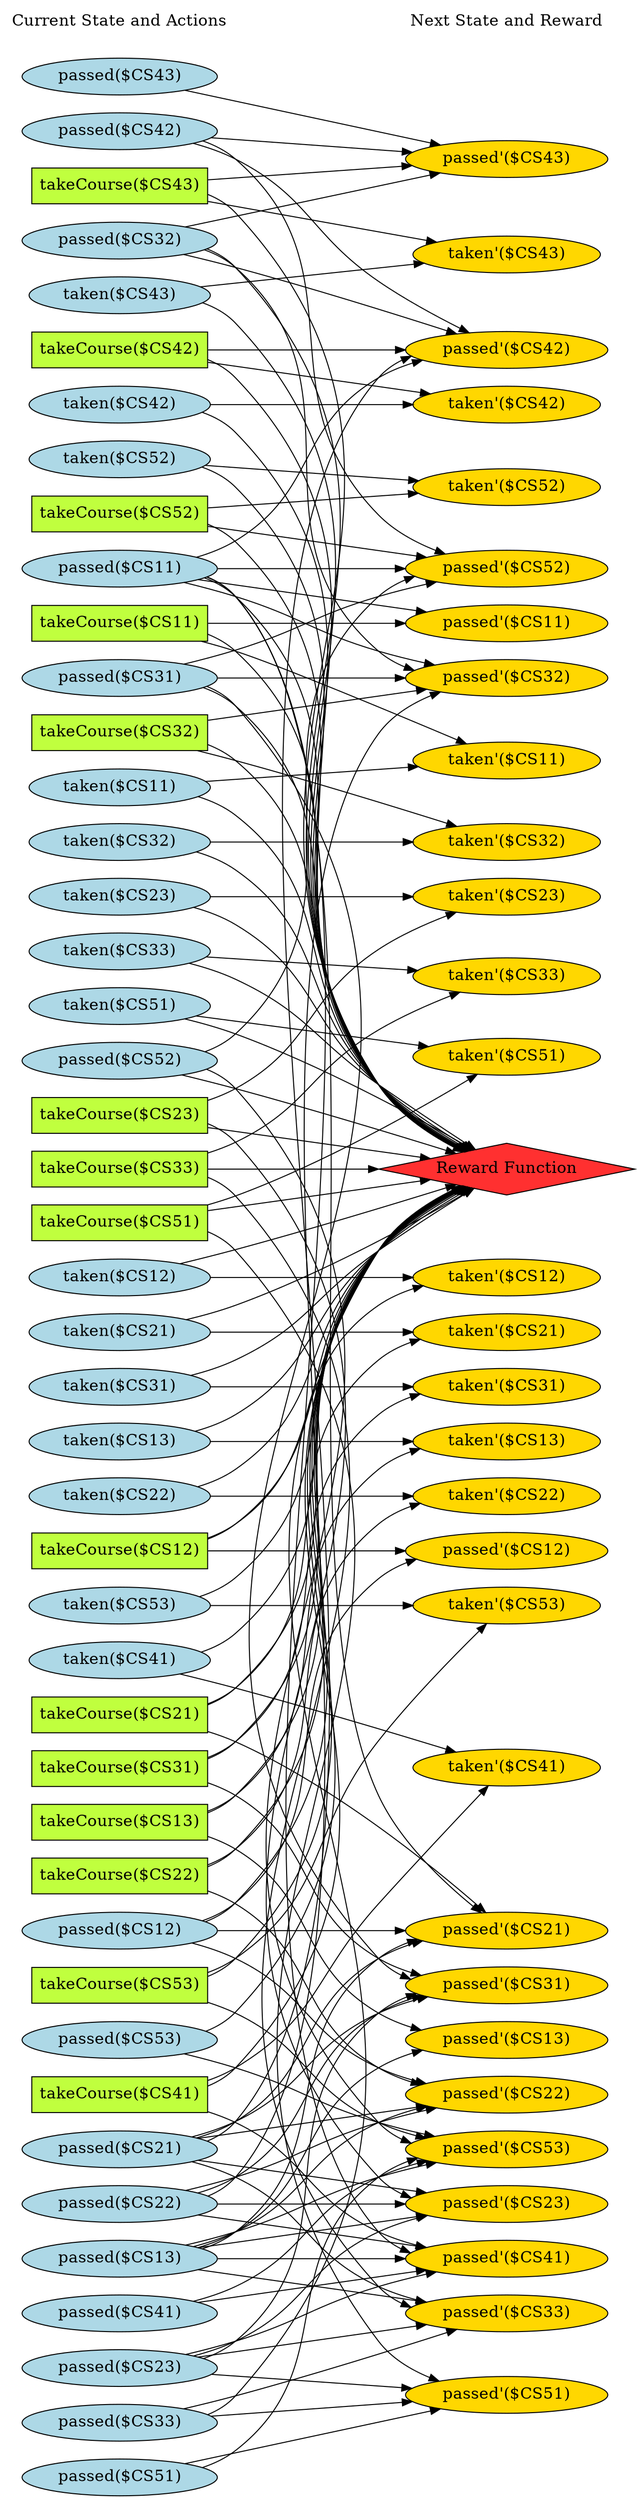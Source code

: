 digraph G {
	graph [bb="0,0,579,2485.4",
		fontname=Helvetica,
		fontsize=16,
		rankdir=LR,
		ranksep=2.00,
		ratio=auto,
		size=600
	];
	node [fontsize=16,
		label="\N"
	];
	{
		graph [rank=same];
		"taken($CS42)"		 [color=black,
			fillcolor=lightblue,
			height=0.51069,
			pos="90.5,2087.4",
			shape=ellipse,
			style=filled,
			width=2.082];
		"takeCourse($CS23)"		 [color=black,
			fillcolor=olivedrab1,
			height=0.5,
			pos="90.5,1379.4",
			shape=box,
			style=filled,
			width=1.9861];
		"takeCourse($CS11)"		 [color=black,
			fillcolor=olivedrab1,
			height=0.5,
			pos="90.5,1870.4",
			shape=box,
			style=filled,
			width=1.9861];
		"takeCourse($CS51)"		 [color=black,
			fillcolor=olivedrab1,
			height=0.5,
			pos="90.5,1271.4",
			shape=box,
			style=filled,
			width=1.9861];
		"takeCourse($CS43)"		 [color=black,
			fillcolor=olivedrab1,
			height=0.5,
			pos="90.5,2304.4",
			shape=box,
			style=filled,
			width=1.9861];
		"taken($CS22)"		 [color=black,
			fillcolor=lightblue,
			height=0.51069,
			pos="90.5,997.38",
			shape=ellipse,
			style=filled,
			width=2.082];
		"takeCourse($CS31)"		 [color=black,
			fillcolor=olivedrab1,
			height=0.5,
			pos="90.5,726.38",
			shape=box,
			style=filled,
			width=1.9861];
		"passed($CS22)"		 [color=black,
			fillcolor=lightblue,
			height=0.51069,
			pos="90.5,293.38",
			shape=ellipse,
			style=filled,
			width=2.2195];
		"passed($CS42)"		 [color=black,
			fillcolor=lightblue,
			height=0.51069,
			pos="90.5,2358.4",
			shape=ellipse,
			style=filled,
			width=2.2195];
		"taken($CS31)"		 [color=black,
			fillcolor=lightblue,
			height=0.51069,
			pos="90.5,1107.4",
			shape=ellipse,
			style=filled,
			width=2.082];
		"passed($CS51)"		 [color=black,
			fillcolor=lightblue,
			height=0.51069,
			pos="90.5,18.385",
			shape=ellipse,
			style=filled,
			width=2.2195];
		"taken($CS51)"		 [color=black,
			fillcolor=lightblue,
			height=0.51069,
			pos="90.5,1488.4",
			shape=ellipse,
			style=filled,
			width=2.082];
		"takeCourse($CS12)"		 [color=black,
			fillcolor=olivedrab1,
			height=0.5,
			pos="90.5,943.38",
			shape=box,
			style=filled,
			width=1.9861];
		"takeCourse($CS52)"		 [color=black,
			fillcolor=olivedrab1,
			height=0.5,
			pos="90.5,1978.4",
			shape=box,
			style=filled,
			width=1.9861];
		"taken($CS23)"		 [color=black,
			fillcolor=lightblue,
			height=0.51069,
			pos="90.5,1598.4",
			shape=ellipse,
			style=filled,
			width=2.082];
		"takeCourse($CS32)"		 [color=black,
			fillcolor=olivedrab1,
			height=0.5,
			pos="90.5,1762.4",
			shape=box,
			style=filled,
			width=1.9861];
		"taken($CS11)"		 [color=black,
			fillcolor=lightblue,
			height=0.51069,
			pos="90.5,1708.4",
			shape=ellipse,
			style=filled,
			width=2.082];
		"taken($CS43)"		 [color=black,
			fillcolor=lightblue,
			height=0.51069,
			pos="90.5,2195.4",
			shape=ellipse,
			style=filled,
			width=2.082];
		"passed($CS23)"		 [color=black,
			fillcolor=lightblue,
			height=0.51069,
			pos="90.5,128.38",
			shape=ellipse,
			style=filled,
			width=2.2195];
		"passed($CS11)"		 [color=black,
			fillcolor=lightblue,
			height=0.51069,
			pos="90.5,1924.4",
			shape=ellipse,
			style=filled,
			width=2.2195];
		"passed($CS43)"		 [color=black,
			fillcolor=lightblue,
			height=0.51069,
			pos="90.5,2413.4",
			shape=ellipse,
			style=filled,
			width=2.2195];
		"passed($CS31)"		 [color=black,
			fillcolor=lightblue,
			height=0.51069,
			pos="90.5,1816.4",
			shape=ellipse,
			style=filled,
			width=2.2195];
		"passed($CS52)"		 [color=black,
			fillcolor=lightblue,
			height=0.51069,
			pos="90.5,1433.4",
			shape=ellipse,
			style=filled,
			width=2.2195];
		"taken($CS52)"		 [color=black,
			fillcolor=lightblue,
			height=0.51069,
			pos="90.5,2032.4",
			shape=ellipse,
			style=filled,
			width=2.082];
		"takeCourse($CS33)"		 [color=black,
			fillcolor=olivedrab1,
			height=0.5,
			pos="90.5,1325.4",
			shape=box,
			style=filled,
			width=1.9861];
		"takeCourse($CS13)"		 [color=black,
			fillcolor=olivedrab1,
			height=0.5,
			pos="90.5,672.38",
			shape=box,
			style=filled,
			width=1.9861];
		"Current State and Actions"		 [color=black,
			fillcolor=white,
			height=0.5,
			pos="90.5,2467.4",
			shape=plaintext,
			style=bold,
			width=2.5139];
		"takeCourse($CS41)"		 [color=black,
			fillcolor=olivedrab1,
			height=0.5,
			pos="90.5,402.38",
			shape=box,
			style=filled,
			width=1.9861];
		"taken($CS12)"		 [color=black,
			fillcolor=lightblue,
			height=0.51069,
			pos="90.5,1217.4",
			shape=ellipse,
			style=filled,
			width=2.082];
		"takeCourse($CS21)"		 [color=black,
			fillcolor=olivedrab1,
			height=0.5,
			pos="90.5,780.38",
			shape=box,
			style=filled,
			width=1.9861];
		"takeCourse($CS53)"		 [color=black,
			fillcolor=olivedrab1,
			height=0.5,
			pos="90.5,510.38",
			shape=box,
			style=filled,
			width=1.9861];
		"taken($CS32)"		 [color=black,
			fillcolor=lightblue,
			height=0.51069,
			pos="90.5,1653.4",
			shape=ellipse,
			style=filled,
			width=2.082];
		"passed($CS12)"		 [color=black,
			fillcolor=lightblue,
			height=0.51069,
			pos="90.5,564.38",
			shape=ellipse,
			style=filled,
			width=2.2195];
		"passed($CS32)"		 [color=black,
			fillcolor=lightblue,
			height=0.51069,
			pos="90.5,2250.4",
			shape=ellipse,
			style=filled,
			width=2.2195];
		"taken($CS53)"		 [color=black,
			fillcolor=lightblue,
			height=0.51069,
			pos="90.5,889.38",
			shape=ellipse,
			style=filled,
			width=2.082];
		"passed($CS41)"		 [color=black,
			fillcolor=lightblue,
			height=0.51069,
			pos="90.5,183.38",
			shape=ellipse,
			style=filled,
			width=2.2195];
		"taken($CS41)"		 [color=black,
			fillcolor=lightblue,
			height=0.51069,
			pos="90.5,834.38",
			shape=ellipse,
			style=filled,
			width=2.082];
		"takeCourse($CS22)"		 [color=black,
			fillcolor=olivedrab1,
			height=0.5,
			pos="90.5,618.38",
			shape=box,
			style=filled,
			width=1.9861];
		"taken($CS13)"		 [color=black,
			fillcolor=lightblue,
			height=0.51069,
			pos="90.5,1052.4",
			shape=ellipse,
			style=filled,
			width=2.082];
		"taken($CS33)"		 [color=black,
			fillcolor=lightblue,
			height=0.51069,
			pos="90.5,1543.4",
			shape=ellipse,
			style=filled,
			width=2.082];
		"takeCourse($CS42)"		 [color=black,
			fillcolor=olivedrab1,
			height=0.5,
			pos="90.5,2141.4",
			shape=box,
			style=filled,
			width=1.9861];
		"taken($CS21)"		 [color=black,
			fillcolor=lightblue,
			height=0.51069,
			pos="90.5,1162.4",
			shape=ellipse,
			style=filled,
			width=2.082];
		"passed($CS13)"		 [color=black,
			fillcolor=lightblue,
			height=0.51069,
			pos="90.5,238.38",
			shape=ellipse,
			style=filled,
			width=2.2195];
		"passed($CS33)"		 [color=black,
			fillcolor=lightblue,
			height=0.51069,
			pos="90.5,73.385",
			shape=ellipse,
			style=filled,
			width=2.2195];
		"passed($CS21)"		 [color=black,
			fillcolor=lightblue,
			height=0.51069,
			pos="90.5,348.38",
			shape=ellipse,
			style=filled,
			width=2.2195];
		"passed($CS53)"		 [color=black,
			fillcolor=lightblue,
			height=0.51069,
			pos="90.5,456.38",
			shape=ellipse,
			style=filled,
			width=2.2195];
	}
	{
		graph [rank=same];
		"taken'($CS42)"		 [color=black,
			fillcolor=gold1,
			height=0.51069,
			pos="452,2087.4",
			shape=ellipse,
			style=filled,
			width=2.141];
		"taken'($CS22)"		 [color=black,
			fillcolor=gold1,
			height=0.51069,
			pos="452,801.38",
			shape=ellipse,
			style=filled,
			width=2.141];
		"passed'($CS42)"		 [color=black,
			fillcolor=gold1,
			height=0.51069,
			pos="452,2142.4",
			shape=ellipse,
			style=filled,
			width=2.2785];
		"taken'($CS41)"		 [color=black,
			fillcolor=gold1,
			height=0.51069,
			pos="452,624.38",
			shape=ellipse,
			style=filled,
			width=2.141];
		"Next State and Reward"		 [color=black,
			fillcolor=white,
			height=0.5,
			pos="452,2467.4",
			shape=plaintext,
			style=bold,
			width=2.25];
		"Reward Function"		 [color=black,
			fillcolor=firebrick1,
			height=0.72222,
			pos="452,1325.4",
			shape=diamond,
			style=filled,
			width=3.5278];
		"passed'($CS22)"		 [color=black,
			fillcolor=gold1,
			height=0.51069,
			pos="452,403.38",
			shape=ellipse,
			style=filled,
			width=2.2785];
		"taken'($CS13)"		 [color=black,
			fillcolor=gold1,
			height=0.51069,
			pos="452,869.38",
			shape=ellipse,
			style=filled,
			width=2.141];
		"taken'($CS21)"		 [color=black,
			fillcolor=gold1,
			height=0.51069,
			pos="452,1057.4",
			shape=ellipse,
			style=filled,
			width=2.141];
		"taken'($CS53)"		 [color=black,
			fillcolor=gold1,
			height=0.51069,
			pos="452,681.38",
			shape=ellipse,
			style=filled,
			width=2.141];
		"taken'($CS33)"		 [color=black,
			fillcolor=gold1,
			height=0.51069,
			pos="452,1480.4",
			shape=ellipse,
			style=filled,
			width=2.141];
		"passed'($CS53)"		 [color=black,
			fillcolor=gold1,
			height=0.51069,
			pos="452,348.38",
			shape=ellipse,
			style=filled,
			width=2.2785];
		"passed'($CS41)"		 [color=black,
			fillcolor=gold1,
			height=0.51069,
			pos="452,238.38",
			shape=ellipse,
			style=filled,
			width=2.2785];
		"taken'($CS52)"		 [color=black,
			fillcolor=gold1,
			height=0.51069,
			pos="452,2006.4",
			shape=ellipse,
			style=filled,
			width=2.141];
		"passed'($CS13)"		 [color=black,
			fillcolor=gold1,
			height=0.51069,
			pos="452,458.38",
			shape=ellipse,
			style=filled,
			width=2.2785];
		"passed'($CS33)"		 [color=black,
			fillcolor=gold1,
			height=0.51069,
			pos="452,183.38",
			shape=ellipse,
			style=filled,
			width=2.2785];
		"passed'($CS21)"		 [color=black,
			fillcolor=gold1,
			height=0.51069,
			pos="452,568.38",
			shape=ellipse,
			style=filled,
			width=2.2785];
		"taken'($CS32)"		 [color=black,
			fillcolor=gold1,
			height=0.51069,
			pos="452,1667.4",
			shape=ellipse,
			style=filled,
			width=2.141];
		"taken'($CS12)"		 [color=black,
			fillcolor=gold1,
			height=0.51069,
			pos="452,1216.4",
			shape=ellipse,
			style=filled,
			width=2.141];
		"passed'($CS52)"		 [color=black,
			fillcolor=gold1,
			height=0.51069,
			pos="452,1926.4",
			shape=ellipse,
			style=filled,
			width=2.2785];
		"taken'($CS51)"		 [color=black,
			fillcolor=gold1,
			height=0.51069,
			pos="452,1400.4",
			shape=ellipse,
			style=filled,
			width=2.141];
		"passed'($CS12)"		 [color=black,
			fillcolor=gold1,
			height=0.51069,
			pos="452,739.38",
			shape=ellipse,
			style=filled,
			width=2.2785];
		"passed'($CS32)"		 [color=black,
			fillcolor=gold1,
			height=0.51069,
			pos="452,1816.4",
			shape=ellipse,
			style=filled,
			width=2.2785];
		"taken'($CS43)"		 [color=black,
			fillcolor=gold1,
			height=0.51069,
			pos="452,2250.4",
			shape=ellipse,
			style=filled,
			width=2.141];
		"taken'($CS31)"		 [color=black,
			fillcolor=gold1,
			height=0.51069,
			pos="452,950.38",
			shape=ellipse,
			style=filled,
			width=2.141];
		"taken'($CS23)"		 [color=black,
			fillcolor=gold1,
			height=0.51069,
			pos="452,1585.4",
			shape=ellipse,
			style=filled,
			width=2.141];
		"taken'($CS11)"		 [color=black,
			fillcolor=gold1,
			height=0.51069,
			pos="452,1735.4",
			shape=ellipse,
			style=filled,
			width=2.141];
		"passed'($CS31)"		 [color=black,
			fillcolor=gold1,
			height=0.51069,
			pos="452,513.38",
			shape=ellipse,
			style=filled,
			width=2.2785];
		"passed'($CS51)"		 [color=black,
			fillcolor=gold1,
			height=0.51069,
			pos="452,100.38",
			shape=ellipse,
			style=filled,
			width=2.2785];
		"passed'($CS23)"		 [color=black,
			fillcolor=gold1,
			height=0.51069,
			pos="452,293.38",
			shape=ellipse,
			style=filled,
			width=2.2785];
		"passed'($CS11)"		 [color=black,
			fillcolor=gold1,
			height=0.51069,
			pos="452,1871.4",
			shape=ellipse,
			style=filled,
			width=2.2785];
		"passed'($CS43)"		 [color=black,
			fillcolor=gold1,
			height=0.51069,
			pos="452,2332.4",
			shape=ellipse,
			style=filled,
			width=2.2785];
	}
	"taken($CS42)" -> "taken'($CS42)"	 [color=black,
		pos="e,374.88,2087.4 165.55,2087.4 223.36,2087.4 303.78,2087.4 364.54,2087.4",
		style=solid];
	"taken($CS42)" -> "Reward Function"	 [pos="e,383.94,1337.5 153.83,2077.3 164.04,2073.2 173.67,2067.5 181,2059.4 390.43,1828.8 122.67,1610.3 325,1373.4 337.82,1358.4 355.86,\
1348.1 374.29,1340.9"];
	"takeCourse($CS23)" -> "Reward Function"	 [pos="e,378.1,1336.3 162.1,1368.8 221.18,1359.9 305.57,1347.2 367.9,1337.9"];
	"takeCourse($CS23)" -> "taken'($CS23)"	 [color=black,
		pos="e,422.43,1568.3 159.81,1397.5 167.09,1400.2 174.29,1403.1 181,1406.4 251.31,1440.6 259.74,1464.3 325,1507.4 354.36,1526.7 388.3,\
1547.7 413.55,1563",
		style=solid];
	"takeCourse($CS23)" -> "passed'($CS23)"	 [color=black,
		pos="e,370.81,296.38 162.27,1366.8 169.35,1363.1 175.83,1358.4 181,1352.4 481.98,1001 11.17,661.35 325,321.38 334.66,310.92 347.3,303.92 \
360.83,299.32",
		style=solid];
	"takeCourse($CS11)" -> "Reward Function"	 [pos="e,385.8,1338 162.25,1856.5 169.16,1853.1 175.59,1848.8 181,1843.4 335.82,1689.2 175.75,1532.9 325,1373.4 338.75,1358.7 357.47,1348.4 \
376.28,1341.3"];
	"takeCourse($CS11)" -> "taken'($CS11)"	 [color=black,
		pos="e,413.83,1751.5 153.84,1852.3 162.99,1849.5 172.27,1846.4 181,1843.4 260.56,1815.5 351.2,1778.1 404.62,1755.4",
		style=solid];
	"takeCourse($CS11)" -> "passed'($CS11)"	 [color=black,
		pos="e,369.89,1871.2 162.1,1870.6 218.66,1870.7 298.42,1871 359.82,1871.1",
		style=solid];
	"takeCourse($CS51)" -> "Reward Function"	 [pos="e,378.1,1314.4 162.1,1282 221.18,1290.9 305.57,1303.5 367.9,1312.9"];
	"takeCourse($CS51)" -> "taken'($CS51)"	 [color=black,
		pos="e,402.45,1386.2 154.87,1289.5 163.7,1292.3 172.61,1295.3 181,1298.4 246.46,1322.3 259.71,1336 325,1360.4 346.91,1368.6 371.34,1376.6 \
392.81,1383.2",
		style=solid];
	"takeCourse($CS51)" -> "passed'($CS51)"	 [color=black,
		pos="e,392.14,113.01 162.31,1258.9 169.39,1255.2 175.85,1250.4 181,1244.4 496.98,872.8 32.891,547.02 325,156.38 339.11,137.51 361,124.88 \
382.6,116.47",
		style=solid];
	"takeCourse($CS43)" -> "Reward Function"	 [pos="e,382.79,1337.3 162.16,2291.7 169.26,2288.1 175.77,2283.4 181,2277.4 448.62,1971 68.424,1689.1 325,1373.4 337.32,1358.2 355,1347.8 \
373.23,1340.7"];
	"takeCourse($CS43)" -> "taken'($CS43)"	 [color=black,
		pos="e,386.3,2260.1 162.1,2293.8 223.79,2284.5 313.09,2271.1 376.04,2261.6",
		style=solid];
	"takeCourse($CS43)" -> "passed'($CS43)"	 [color=black,
		pos="e,374.35,2326.4 162.1,2309.9 220.01,2314.4 302.26,2320.8 364.2,2325.6",
		style=solid];
	"taken($CS22)" -> "taken'($CS22)"	 [color=black,
		pos="e,395.59,814.08 146.05,985.04 157.97,981.23 170.23,976.4 181,970.38 255.74,928.6 250.72,884.98 325,842.38 343.69,831.67 365.58,823.3 \
385.81,817.01",
		style=solid];
	"taken($CS22)" -> "Reward Function"	 [pos="e,414.5,1306.9 149.23,1009.1 160.46,1013 171.63,1018.3 181,1025.4 273.78,1095.2 242.61,1161.6 325,1243.4 348.69,1266.9 380.16,1287.4 \
405.73,1302"];
	"takeCourse($CS31)" -> "Reward Function"	 [pos="e,409.67,1307.9 162.31,740.16 169.21,743.64 175.63,747.97 181,753.38 340.93,914.46 189.47,1061.3 325,1243.4 344.38,1269.4 374.65,\
1289.5 400.67,1303.3"];
	"takeCourse($CS31)" -> "taken'($CS31)"	 [color=black,
		pos="e,405.46,935.61 162.29,744.13 168.8,746.82 175.14,749.9 181,753.38 258.48,799.56 250.22,845.95 325,896.38 346.67,911 372.93,923.01 \
395.86,931.97",
		style=solid];
	"takeCourse($CS31)" -> "passed'($CS31)"	 [color=black,
		pos="e,378.52,521.61 162.01,709.14 168.65,706.34 175.1,703.11 181,699.38 261.38,648.73 242.79,589.02 325,541.38 338.28,533.69 353.47,\
528.11 368.61,524.06",
		style=solid];
	"passed($CS22)" -> "passed'($CS22)"	 [color=black,
		pos="e,389.35,391.49 139.97,308.01 153.31,312.18 167.76,316.83 181,321.38 245.64,343.6 259.48,355.92 325,375.38 342.49,380.58 361.6,385.3 \
379.53,389.33",
		style=solid];
	"passed($CS22)" -> "passed'($CS41)"	 [color=black,
		pos="e,383.65,248.69 157.44,283.3 218.43,273.97 309.13,260.09 373.55,250.23",
		style=solid];
	"passed($CS22)" -> "passed'($CS32)"	 [color=black,
		pos="e,389.9,1804.3 156.81,303.77 166.09,307.88 174.62,313.56 181,321.38 587.51,820.4 -55.624,1243.4 325,1762.4 338.43,1780.7 359.34,\
1792.9 380.3,1800.9",
		style=solid];
	"passed($CS22)" -> "passed'($CS31)"	 [color=black,
		pos="e,378.07,505.29 148.51,306.08 159.8,309.98 171.17,314.99 181,321.38 262.31,374.28 241.53,435.98 325,485.38 338.13,493.16 353.19,\
498.77 368.22,502.84",
		style=solid];
	"passed($CS22)" -> "passed'($CS23)"	 [color=black,
		pos="e,369.68,293.38 170.84,293.38 226.53,293.38 301.15,293.38 359.38,293.38",
		style=solid];
	"passed($CS42)" -> "passed'($CS42)"	 [color=black,
		pos="e,422.84,2159.7 146.64,2345.1 158.28,2341.3 170.28,2336.8 181,2331.4 252.39,2295.3 259.31,2269 325,2223.4 354.51,2202.9 388.88,2180.9 \
414.26,2165",
		style=solid];
	"passed($CS42)" -> "passed'($CS52)"	 [color=black,
		pos="e,394.64,1939.7 154.51,2347.2 164.17,2343.4 173.43,2338.3 181,2331.4 306.08,2217.7 206.07,2099.5 325,1979.4 341.36,1962.9 363.66,\
1951.2 384.95,1943.1",
		style=solid];
	"passed($CS42)" -> "passed'($CS43)"	 [color=black,
		pos="e,373.57,2338 166.86,2352.9 224.18,2348.8 303.17,2343.1 363.32,2338.7",
		style=solid];
	"taken($CS31)" -> "Reward Function"	 [pos="e,419.81,1305.9 143.8,1120.5 156.32,1124.5 169.41,1129.4 181,1135.4 252.2,1171.9 259.44,1197.5 325,1243.4 353.41,1263.3 386.27,1284.6 \
411.3,1300.5"];
	"taken($CS31)" -> "taken'($CS31)"	 [color=black,
		pos="e,419.65,967.17 140.25,1093.5 153.59,1089.3 167.97,1084.5 181,1079.4 264.7,1046.5 358.66,999.1 410.73,971.86",
		style=solid];
	"passed($CS51)" -> "passed'($CS53)"	 [color=black,
		pos="e,374.42,342.32 152.12,30.212 162.5,34.152 172.62,39.399 181,46.385 286.66,134.49 215.71,236.82 325,320.38 336.57,329.23 350.39,\
335.39 364.57,339.66",
		style=solid];
	"passed($CS51)" -> "passed'($CS51)"	 [color=black,
		pos="e,393.87,87.354 148.07,31.287 212.05,45.882 316.16,69.628 384.12,85.129",
		style=solid];
	"taken($CS51)" -> "Reward Function"	 [pos="e,402.88,1341.4 142,1474.9 154.94,1470.8 168.68,1465.9 181,1460.4 249.17,1429.7 257.79,1406.2 325,1373.4 346.81,1362.7 371.62,1352.9 \
393.42,1344.8"];
	"taken($CS51)" -> "taken'($CS51)"	 [color=black,
		pos="e,397.61,1413.5 144.16,1475.5 208.85,1459.7 318.5,1432.8 387.71,1415.9",
		style=solid];
	"takeCourse($CS12)" -> "Reward Function"	 [pos="e,412.87,1307.2 162.19,958.71 168.94,961.89 175.36,965.74 181,970.38 286.87,1057.6 232.54,1142 325,1243.4 347.27,1267.8 378.32,1288.1 \
404.02,1302.4"];
	"takeCourse($CS12)" -> "taken'($CS12)"	 [color=black,
		pos="e,433.23,1198.2 162.13,961.39 168.68,964.04 175.07,967.02 181,970.38 236.18,1001.7 370.05,1134.3 425.89,1190.8",
		style=solid];
	"takeCourse($CS12)" -> "passed'($CS12)"	 [color=black,
		pos="e,386.65,750.6 162.28,925.62 168.79,922.93 175.14,919.86 181,916.38 258.29,870.5 247.21,819.41 325,774.38 340.83,765.22 359.18,758.36 \
376.89,753.26",
		style=solid];
	"takeCourse($CS52)" -> "Reward Function"	 [pos="e,384.63,1337.7 162.1,1965 169.12,1961.5 175.63,1957 181,1951.4 363.57,1759.7 149.34,1571.5 325,1373.4 338.22,1358.5 356.58,1348.2 \
375.2,1341.1"];
	"takeCourse($CS52)" -> "taken'($CS52)"	 [color=black,
		pos="e,378.41,2000.7 162.1,1983.9 221.27,1988.5 305.85,1995.1 368.21,1999.9",
		style=solid];
	"takeCourse($CS52)" -> "passed'($CS52)"	 [color=black,
		pos="e,382.7,1936.3 162.1,1968.2 222.63,1959.4 309.74,1946.8 372.46,1937.7",
		style=solid];
	"taken($CS23)" -> "Reward Function"	 [pos="e,393.82,1339.5 148.5,1586.5 159.91,1582.6 171.34,1577.3 181,1570.4 269.18,1507.2 238.78,1439.2 325,1373.4 342.43,1360.1 363.97,\
1350.1 384.29,1342.8"];
	"taken($CS23)" -> "taken'($CS23)"	 [color=black,
		pos="e,375.75,1588.1 164.68,1595.7 222.93,1593.6 304.54,1590.7 365.73,1588.5",
		style=solid];
	"takeCourse($CS32)" -> "Reward Function"	 [pos="e,387.86,1338.3 162.27,1747.9 169.09,1744.5 175.5,1740.4 181,1735.4 308.56,1618.3 201.67,1494.9 325,1373.4 339.62,1359 359.01,1348.8 \
378.18,1341.7"];
	"takeCourse($CS32)" -> "taken'($CS32)"	 [color=black,
		pos="e,399.65,1681 159.97,1744.3 226.29,1726.8 325.95,1700.4 389.73,1683.6",
		style=solid];
	"takeCourse($CS32)" -> "passed'($CS32)"	 [color=black,
		pos="e,383.3,1806.2 162.1,1773 222.82,1782.1 310.3,1795.2 373.06,1804.7",
		style=solid];
	"taken($CS11)" -> "Reward Function"	 [pos="e,389.04,1338.6 150.99,1697.4 161.83,1693.4 172.41,1687.9 181,1680.4 294.53,1581.3 214.53,1475.9 325,1373.4 340.26,1359.2 360.13,\
1349.1 379.56,1341.9"];
	"taken($CS11)" -> "taken'($CS11)"	 [color=black,
		pos="e,378.27,1729.9 162.53,1713.7 221.65,1718.2 305.9,1724.5 368.1,1729.2",
		style=solid];
	"taken($CS43)" -> "Reward Function"	 [pos="e,383.33,1337.4 154.89,2185.9 164.75,2181.9 173.98,2176.3 181,2168.4 420.06,1900.4 95.6,1649.6 325,1373.4 337.54,1358.3 355.39,1347.9 \
373.73,1340.8"];
	"taken($CS43)" -> "taken'($CS43)"	 [color=black,
		pos="e,386.83,2240.6 154.53,2205 216.46,2214.5 310.96,2229 376.56,2239",
		style=solid];
	"passed($CS23)" -> "passed'($CS41)"	 [color=black,
		pos="e,389.35,226.49 139.97,143.01 153.31,147.18 167.76,151.83 181,156.38 245.64,178.6 259.48,190.92 325,210.38 342.49,215.58 361.6,220.3 \
379.53,224.33",
		style=solid];
	"passed($CS23)" -> "passed'($CS33)"	 [color=black,
		pos="e,383.65,173.08 157.44,138.47 218.43,147.8 309.13,161.68 373.55,171.54",
		style=solid];
	"passed($CS23)" -> "passed'($CS31)"	 [color=black,
		pos="e,373.53,507.95 153,139.91 163.17,143.88 173,149.21 181,156.38 299.86,262.91 201.74,383.98 325,485.38 336.18,494.58 349.74,500.92 \
363.76,505.26",
		style=solid];
	"passed($CS23)" -> "passed'($CS51)"	 [color=black,
		pos="e,374.31,106.36 166.43,122.55 224.01,118.06 303.64,111.86 364.03,107.16",
		style=solid];
	"passed($CS23)" -> "passed'($CS23)"	 [color=black,
		pos="e,382.23,283.66 145.23,141.89 157.32,145.83 169.85,150.65 181,156.38 252.36,193.13 252.15,231.68 325,265.38 339.74,272.2 356.23,\
277.4 372.29,281.36",
		style=solid];
	"passed($CS11)" -> "passed'($CS42)"	 [color=black,
		pos="e,378.09,2134.3 149.91,1936.9 160.73,1940.6 171.57,1945.3 181,1951.4 262.38,2003.6 241.74,2065.3 325,2114.4 338.14,2122.1 353.2,\
2127.7 368.24,2131.8",
		style=solid];
	"passed($CS11)" -> "Reward Function"	 [pos="e,385.19,1337.8 156.14,1913.6 165.39,1909.7 174.09,1904.5 181,1897.4 349.65,1724.5 162.59,1552.1 325,1373.4 338.47,1358.6 357,1348.3 \
375.72,1341.2"];
	"passed($CS11)" -> "passed'($CS41)"	 [color=black,
		pos="e,370.66,240.86 157.75,1914.4 166.67,1910.4 174.85,1904.9 181,1897.4 410.62,1615.1 85.054,539.91 325,266.38 334.55,255.5 347.3,248.33 \
361.03,243.69",
		style=solid];
	"passed($CS11)" -> "passed'($CS21)"	 [color=black,
		pos="e,371.16,571.64 157.6,1914.3 166.55,1910.3 174.77,1904.9 181,1897.4 552.84,1450.6 -61.552,1031.6 325,597.38 334.7,586.49 347.6,579.25 \
361.45,574.53",
		style=solid];
	"passed($CS11)" -> "passed'($CS52)"	 [color=black,
		pos="e,369.8,1925.9 170.39,1924.8 226.16,1925.1 301.07,1925.6 359.47,1925.9",
		style=solid];
	"passed($CS11)" -> "passed'($CS32)"	 [color=black,
		pos="e,389.38,1828.4 140.91,1910.1 153.99,1906.1 168.07,1901.7 181,1897.4 245.67,1875.7 259.57,1863.6 325,1844.4 342.51,1839.2 361.62,\
1834.5 379.55,1830.5",
		style=solid];
	"passed($CS11)" -> "passed'($CS11)"	 [color=black,
		pos="e,383.05,1881.4 158.28,1914.5 219.09,1905.6 308.91,1892.3 373,1882.9",
		style=solid];
	"passed($CS43)" -> "passed'($CS43)"	 [color=black,
		pos="e,393.41,2345.4 148.46,2400.6 212.21,2386.2 315.42,2362.9 383.25,2347.6",
		style=solid];
	"passed($CS31)" -> "Reward Function"	 [pos="e,386.79,1338.1 155.29,1805.4 164.75,1801.5 173.74,1796.4 181,1789.4 322.1,1653.8 188.8,1513.8 325,1373.4 339.15,1358.8 358.2,1348.6 \
377.19,1341.4"];
	"passed($CS31)" -> "passed'($CS52)"	 [color=black,
		pos="e,389.01,1914.5 141.41,1830.7 154.36,1834.7 168.25,1839 181,1843.4 245.84,1865.5 259.39,1878.7 325,1898.4 342.38,1903.6 361.38,1908.3 \
379.23,1912.3",
		style=solid];
	"passed($CS31)" -> "passed'($CS32)"	 [color=black,
		pos="e,369.68,1816.4 170.84,1816.4 226.53,1816.4 301.15,1816.4 359.38,1816.4",
		style=solid];
	"passed($CS31)" -> "passed'($CS31)"	 [color=black,
		pos="e,370.59,516.17 157.57,1806.3 166.52,1802.3 174.75,1796.9 181,1789.4 539.13,1361 -48.799,956.14 325,541.38 334.54,530.8 347.11,523.75 \
360.62,519.13",
		style=solid];
	"passed($CS52)" -> "Reward Function"	 [pos="e,399.81,1340.8 139.98,1418.8 204.78,1399.4 319.62,1364.9 390.16,1343.7"];
	"passed($CS52)" -> "passed'($CS53)"	 [color=black,
		pos="e,370.81,351.38 157.41,1423.1 166.38,1419.2 174.66,1413.8 181,1406.4 481.72,1055.4 11.446,716 325,376.38 334.66,365.92 347.3,358.92 \
360.83,354.32",
		style=solid];
	"passed($CS52)" -> "passed'($CS52)"	 [color=black,
		pos="e,372.42,1921.8 154.49,1444.7 164.27,1448.7 173.58,1454.1 181,1461.4 326.69,1604.9 173.38,1761.2 325,1898.4 335.66,1908 348.9,1914.6 \
362.75,1919",
		style=solid];
	"taken($CS52)" -> "Reward Function"	 [pos="e,384.44,1337.6 154.6,2022.6 164.49,2018.6 173.8,2013.1 181,2005.4 377.56,1794.8 136.03,1590.8 325,1373.4 338.07,1358.3 356.38,1348 \
375,1340.9"];
	"taken($CS52)" -> "taken'($CS52)"	 [color=black,
		pos="e,377.96,2011.7 162.53,2027.2 221.55,2023 305.62,2016.9 367.79,2012.4",
		style=solid];
	"takeCourse($CS33)" -> "Reward Function"	 [pos="e,324.89,1325.4 162.1,1325.4 205.52,1325.4 262.61,1325.4 314.58,1325.4"];
	"takeCourse($CS33)" -> "taken'($CS33)"	 [color=black,
		pos="e,411.47,1464.7 156.53,1343.4 164.85,1346.2 173.18,1349.2 181,1352.4 247.84,1379.6 259.69,1396.7 325,1427.4 350.11,1439.2 378.56,\
1451.3 402.06,1460.9",
		style=solid];
	"takeCourse($CS33)" -> "passed'($CS33)"	 [color=black,
		pos="e,370.75,186.32 162.31,1312.9 169.39,1309.2 175.85,1304.4 181,1298.4 496.72,927.15 -4.2915,570.63 325,211.38 334.63,200.88 347.24,\
193.87 360.77,189.26",
		style=solid];
	"takeCourse($CS13)" -> "Reward Function"	 [pos="e,409.43,1308.1 162.02,685.8 169.06,689.33 175.59,693.78 181,699.38 354.8,879.24 178.4,1040.8 325,1243.4 344.02,1269.7 374.29,1289.8 \
400.39,1303.5"];
	"takeCourse($CS13)" -> "taken'($CS13)"	 [color=black,
		pos="e,395.57,856.73 162.1,690.45 168.65,693.08 175.06,696.05 181,699.38 255.92,741.46 250.54,785.5 325,828.38 343.67,839.14 365.55,847.51 \
385.79,853.81",
		style=solid];
	"takeCourse($CS13)" -> "passed'($CS13)"	 [color=black,
		pos="e,378.5,466.58 162.02,655.16 168.66,652.35 175.1,649.12 181,645.38 261.58,594.42 242.58,534.32 325,486.38 338.27,478.67 353.46,473.08 \
368.59,469.02",
		style=solid];
	"Current State and Actions" -> "Next State and Reward"	 [color=black,
		pos="e,370.92,2467.4 181.29,2467.4 236.11,2467.4 305.97,2467.4 360.86,2467.4",
		style=invis];
	"takeCourse($CS41)" -> "taken'($CS41)"	 [color=black,
		pos="e,381.96,616.6 162.11,419.48 168.73,422.31 175.14,425.59 181,429.38 262.98,482.47 241.29,545.07 325,595.38 339.18,603.91 355.64,\
609.93 371.89,614.18",
		style=solid];
	"takeCourse($CS41)" -> "Reward Function"	 [pos="e,408.03,1308.3 162.06,415.14 169.18,418.78 175.72,423.44 181,429.38 425.03,704.03 122.28,936.98 325,1243.4 342.78,1270.3 372.71,\
1290.3 398.94,1303.8"];
	"takeCourse($CS41)" -> "passed'($CS41)"	 [color=black,
		pos="e,382.23,248.11 160.41,384.34 167.5,381.68 174.49,378.7 181,375.38 252.55,339 252.15,300.09 325,266.38 339.74,259.57 356.23,254.37 \
372.29,250.41",
		style=solid];
	"taken($CS12)" -> "Reward Function"	 [pos="e,399.75,1310 138.87,1231.6 203.42,1251 319.09,1285.8 390.05,1307.1"];
	"taken($CS12)" -> "taken'($CS12)"	 [color=black,
		pos="e,374.88,1216.6 165.55,1217.2 223.36,1217 303.78,1216.8 364.54,1216.6",
		style=solid];
	"takeCourse($CS21)" -> "Reward Function"	 [pos="e,410.27,1307.8 162.13,794.34 169.06,797.78 175.54,802.06 181,807.38 327.17,949.8 200.46,1081.7 325,1243.4 344.88,1269.2 375.31,\
1289.3 401.29,1303.2"];
	"takeCourse($CS21)" -> "taken'($CS21)"	 [color=black,
		pos="e,419.15,1040.7 162.15,797.41 168.76,800.25 175.16,803.56 181,807.38 263.8,861.69 250.35,912.33 325,977.38 351.21,1000.2 384.56,\
1021.1 410.36,1035.8",
		style=solid];
	"takeCourse($CS21)" -> "passed'($CS21)"	 [color=black,
		pos="e,379.54,577.1 162.45,762.91 168.93,760.16 175.22,757 181,753.38 260.98,703.33 243.39,644.74 325,597.38 338.54,589.53 354.05,583.8 \
369.45,579.63",
		style=solid];
	"takeCourse($CS53)" -> "Reward Function"	 [pos="e,408.28,1308.2 162.34,523.49 169.32,527.08 175.75,531.63 181,537.38 396.82,773.98 144.83,978.64 325,1243.4 343.13,1270 373.07,1290 \
399.22,1303.6"];
	"takeCourse($CS53)" -> "taken'($CS53)"	 [color=black,
		pos="e,386.34,671.63 160.95,528.46 167.87,531.11 174.67,534.08 181,537.38 253.35,575.17 251.56,615.76 325,651.38 340.9,659.1 358.91,664.9 \
376.23,669.24",
		style=solid];
	"takeCourse($CS53)" -> "passed'($CS53)"	 [color=black,
		pos="e,382.27,358.21 160.38,492.28 167.48,489.63 174.48,486.67 181,483.38 252.23,447.56 252.49,409.54 325,376.38 339.77,369.63 356.27,\
364.46 372.34,360.51",
		style=solid];
	"taken($CS32)" -> "Reward Function"	 [pos="e,391.01,1339 150.05,1642 161.1,1638 171.99,1632.6 181,1625.4 281.51,1544.5 226.99,1457.3 325,1373.4 341.13,1359.6 361.63,1349.5 \
381.4,1342.3"];
	"taken($CS32)" -> "taken'($CS32)"	 [color=black,
		pos="e,375.75,1664.5 164.68,1656.2 222.93,1658.5 304.54,1661.7 365.73,1664.1",
		style=solid];
	"passed($CS12)" -> "Reward Function"	 [pos="e,408.74,1308.2 156.46,574.88 165.66,578.79 174.27,584.12 181,591.38 382.76,809.01 156.06,999.4 325,1243.4 343.41,1270 373.51,1290 \
399.67,1303.7"];
	"passed($CS12)" -> "passed'($CS22)"	 [color=black,
		pos="e,382.3,413.26 146.13,551.14 157.92,547.4 170.11,542.83 181,537.38 252.08,501.84 252.65,464.27 325,431.38 339.78,424.67 356.29,419.51 \
372.36,415.56",
		style=solid];
	"passed($CS12)" -> "passed'($CS21)"	 [color=black,
		pos="e,369.8,567.48 170.39,565.26 226.16,565.88 301.07,566.72 359.47,567.37",
		style=solid];
	"passed($CS12)" -> "passed'($CS12)"	 [color=black,
		pos="e,384.64,728.81 147.27,577.54 158.76,581.25 170.53,585.83 181,591.38 253.85,630.02 251.17,671.64 325,708.38 340.43,716.06 357.88,\
721.92 374.78,726.36",
		style=solid];
	"passed($CS32)" -> "passed'($CS42)"	 [color=black,
		pos="e,402.14,2157.1 139.98,2235.8 205.51,2216.1 322.22,2181.1 392.53,2159.9",
		style=solid];
	"passed($CS32)" -> "Reward Function"	 [pos="e,382.89,1337.4 155.9,2239.8 165.41,2235.7 174.25,2230.1 181,2222.4 432.73,1934.1 82.147,1669.2 325,1373.4 337.4,1358.3 355.1,1347.9 \
373.33,1340.8"];
	"passed($CS32)" -> "passed'($CS32)"	 [color=black,
		pos="e,372.8,1821.4 153.75,2239 163.73,2235 173.29,2229.6 181,2222.4 311.93,2099.2 188.99,1961.9 325,1844.4 335.88,1835 349.23,1828.5 \
363.12,1824.1",
		style=solid];
	"passed($CS32)" -> "passed'($CS43)"	 [color=black,
		pos="e,393.87,2319.4 148.07,2263.3 212.05,2277.9 316.16,2301.6 384.12,2317.1",
		style=solid];
	"taken($CS53)" -> "Reward Function"	 [pos="e,411.7,1307.4 152.5,900.02 162.85,903.89 172.86,909.18 181,916.38 299.92,1021.6 222.17,1122.4 325,1243.4 346.24,1268.4 376.99,1288.6 \
402.8,1302.7"];
	"taken($CS53)" -> "taken'($CS53)"	 [color=black,
		pos="e,384.57,690.46 146.4,876.96 158.3,872.99 170.47,867.88 181,861.38 259.38,813.03 245.16,758.29 325,712.38 340.1,703.7 357.57,697.44 \
374.61,692.92",
		style=solid];
	"passed($CS41)" -> "passed'($CS53)"	 [color=black,
		pos="e,382.23,338.66 145.23,196.89 157.32,200.83 169.85,205.65 181,211.38 252.36,248.13 252.15,286.68 325,320.38 339.74,327.2 356.23,\
332.4 372.29,336.36",
		style=solid];
	"passed($CS41)" -> "passed'($CS41)"	 [color=black,
		pos="e,383.65,228.08 157.44,193.47 218.43,202.8 309.13,216.68 373.55,226.54",
		style=solid];
	"taken($CS41)" -> "taken'($CS41)"	 [color=black,
		pos="e,383.52,632.93 147.87,822.28 159.32,818.5 170.93,813.62 181,807.38 260.4,758.23 244.18,701.17 325,654.38 339.8,645.82 356.94,639.69 \
373.7,635.31",
		style=solid];
	"taken($CS41)" -> "Reward Function"	 [pos="e,410.94,1307.7 151.92,845.04 162.56,849.09 172.83,854.68 181,862.38 312.67,986.61 211.51,1102.4 325,1243.4 345.49,1268.8 376.09,\
1289 402,1303"];
	"takeCourse($CS22)" -> "taken'($CS22)"	 [color=black,
		pos="e,390.67,790.18 161.53,636.46 168.26,639.1 174.86,642.06 181,645.38 254.52,685.16 251.04,727.42 325,766.38 342.28,775.49 362.17,\
782.42 380.96,787.62",
		style=solid];
	"takeCourse($CS22)" -> "Reward Function"	 [pos="e,408.92,1308.1 162.14,631.68 169.16,635.23 175.65,639.72 181,645.38 368.75,844.09 167.26,1020.1 325,1243.4 343.66,1269.8 373.77,\
1289.8 399.87,1303.5"];
	"takeCourse($CS22)" -> "passed'($CS22)"	 [color=black,
		pos="e,378.48,411.54 162.04,601.18 168.67,598.37 175.11,595.12 181,591.38 261.78,540.12 242.37,479.61 325,431.38 338.26,423.65 353.44,\
418.05 368.57,413.99",
		style=solid];
	"taken($CS13)" -> "Reward Function"	 [pos="e,416.64,1306.5 147.09,1064.6 158.83,1068.6 170.75,1073.7 181,1080.4 262.11,1133 251.82,1180.2 325,1243.4 350.63,1265.5 382.63,1286.3 \
407.97,1301.4"];
	"taken($CS13)" -> "taken'($CS13)"	 [color=black,
		pos="e,409.12,884.81 143.2,1039.2 155.86,1035.2 169.17,1030.2 181,1024.4 251.14,989.86 256.71,961.43 325,923.38 348.76,910.15 376.4,897.97 \
399.74,888.55",
		style=solid];
	"taken($CS33)" -> "Reward Function"	 [pos="e,397.5,1340.3 145.82,1530.9 157.87,1526.9 170.25,1521.8 181,1515.4 258.06,1469.1 249.39,1422 325,1373.4 344.21,1361 367.08,1351.1 \
388.03,1343.6"];
	"taken($CS33)" -> "taken'($CS33)"	 [color=black,
		pos="e,389.27,1491.2 152.08,1532.8 214.79,1521.8 312.74,1504.6 379.28,1493",
		style=solid];
	"takeCourse($CS42)" -> "taken'($CS42)"	 [color=black,
		pos="e,386.3,2097.1 162.1,2130.8 223.79,2121.5 313.09,2108.1 376.04,2098.6",
		style=solid];
	"takeCourse($CS42)" -> "passed'($CS42)"	 [color=black,
		pos="e,369.89,2142.2 162.1,2141.6 218.66,2141.7 298.42,2142 359.82,2142.1",
		style=solid];
	"takeCourse($CS42)" -> "Reward Function"	 [pos="e,383.46,1337.5 162.4,2128.3 169.37,2124.7 175.78,2120.2 181,2114.4 405.95,1865.5 109.03,1630.1 325,1373.4 337.64,1358.4 355.52,\
1348 373.86,1340.9"];
	"taken($CS21)" -> "Reward Function"	 [pos="e,417.29,1306.3 140.77,1176.2 153.99,1180.4 168.17,1185.2 181,1190.4 263.76,1223.8 355.88,1272.5 408.29,1301.3"];
	"taken($CS21)" -> "taken'($CS21)"	 [color=black,
		pos="e,402.6,1071.5 139.61,1148.3 205.21,1129.2 322.6,1094.9 392.99,1074.3",
		style=solid];
	"passed($CS13)" -> "passed'($CS22)"	 [color=black,
		pos="e,382.23,393.66 145.23,251.89 157.32,255.83 169.85,260.65 181,266.38 252.36,303.13 252.15,341.68 325,375.38 339.74,382.2 356.23,\
387.4 372.29,391.36",
		style=solid];
	"passed($CS13)" -> "passed'($CS53)"	 [color=black,
		pos="e,389.35,336.49 139.97,253.01 153.31,257.18 167.76,261.83 181,266.38 245.64,288.6 259.48,300.92 325,320.38 342.49,325.58 361.6,330.3 \
379.53,334.33",
		style=solid];
	"passed($CS13)" -> "passed'($CS41)"	 [color=black,
		pos="e,369.68,238.38 170.84,238.38 226.53,238.38 301.15,238.38 359.38,238.38",
		style=solid];
	"passed($CS13)" -> "passed'($CS13)"	 [color=black,
		pos="e,378.07,450.29 148.51,251.08 159.8,254.98 171.17,259.99 181,266.38 262.31,319.28 241.53,380.98 325,430.38 338.13,438.16 353.19,\
443.77 368.22,447.84",
		style=solid];
	"passed($CS13)" -> "passed'($CS33)"	 [color=black,
		pos="e,383.65,193.69 157.44,228.3 218.43,218.97 309.13,205.09 373.55,195.23",
		style=solid];
	"passed($CS13)" -> "passed'($CS21)"	 [color=black,
		pos="e,374.42,562.32 152.12,250.21 162.5,254.15 172.62,259.4 181,266.38 286.66,354.49 215.71,456.82 325,540.38 336.57,549.23 350.39,555.39 \
364.57,559.66",
		style=solid];
	"passed($CS13)" -> "passed'($CS23)"	 [color=black,
		pos="e,383.65,283.08 157.44,248.47 218.43,257.8 309.13,271.68 373.55,281.54",
		style=solid];
	"passed($CS33)" -> "Reward Function"	 [pos="e,407.25,1308.5 156.64,83.913 165.94,88.007 174.52,93.642 181,101.38 509.2,493.81 53.411,809.85 325,1243.4 342.04,1270.6 371.79,\
1290.6 398.11,1304"];
	"passed($CS33)" -> "passed'($CS33)"	 [color=black,
		pos="e,402.78,168.63 139.24,87.992 204.82,108.06 322.64,144.11 393.15,165.68",
		style=solid];
	"passed($CS33)" -> "passed'($CS51)"	 [color=black,
		pos="e,373.88,94.592 166.86,79.045 224.28,83.357 303.44,89.303 363.63,93.823",
		style=solid];
	"passed($CS21)" -> "passed'($CS42)"	 [color=black,
		pos="e,370.61,2140 157.78,358.32 166.71,362.31 174.88,367.81 181,375.38 424.89,676.85 70.079,1822.2 325,2114.4 334.52,2125.3 347.25,2132.5 \
360.98,2137.1",
		style=solid];
	"passed($CS21)" -> "passed'($CS22)"	 [color=black,
		pos="e,383.65,393.08 157.44,358.47 218.43,367.8 309.13,381.68 373.55,391.54",
		style=solid];
	"passed($CS21)" -> "passed'($CS33)"	 [color=black,
		pos="e,382.23,193.11 145.23,334.88 157.32,330.94 169.85,326.12 181,320.38 252.36,283.63 252.15,245.09 325,211.38 339.74,204.57 356.23,\
199.37 372.29,195.41",
		style=solid];
	"passed($CS21)" -> "passed'($CS21)"	 [color=black,
		pos="e,378.05,560.32 149.94,360.84 160.75,364.55 171.59,369.31 181,375.38 262.78,428.16 241.31,490.68 325,540.38 338.12,548.18 353.17,\
553.8 368.2,557.87",
		style=solid];
	"passed($CS21)" -> "passed'($CS31)"	 [color=black,
		pos="e,382.2,503.71 146.67,361.63 158.32,365.35 170.31,369.92 181,375.38 252.71,412.05 251.98,451.41 325,485.38 339.72,492.23 356.2,497.45 \
372.27,501.41",
		style=solid];
	"passed($CS21)" -> "passed'($CS23)"	 [color=black,
		pos="e,383.65,303.69 157.44,338.3 218.43,328.97 309.13,315.09 373.55,305.23",
		style=solid];
	"passed($CS53)" -> "Reward Function"	 [pos="e,408.15,1308.2 156.65,466.7 165.83,470.64 174.38,476.02 181,483.38 410.91,738.99 133.57,957.82 325,1243.4 342.94,1270.1 372.88,\
1290.2 399.07,1303.7"];
	"passed($CS53)" -> "passed'($CS53)"	 [color=black,
		pos="e,389.38,360.35 140.91,442.06 153.99,438.1 168.07,433.71 181,429.38 245.67,407.75 259.57,395.6 325,376.38 342.51,371.24 361.62,366.54 \
379.55,362.52",
		style=solid];
}
